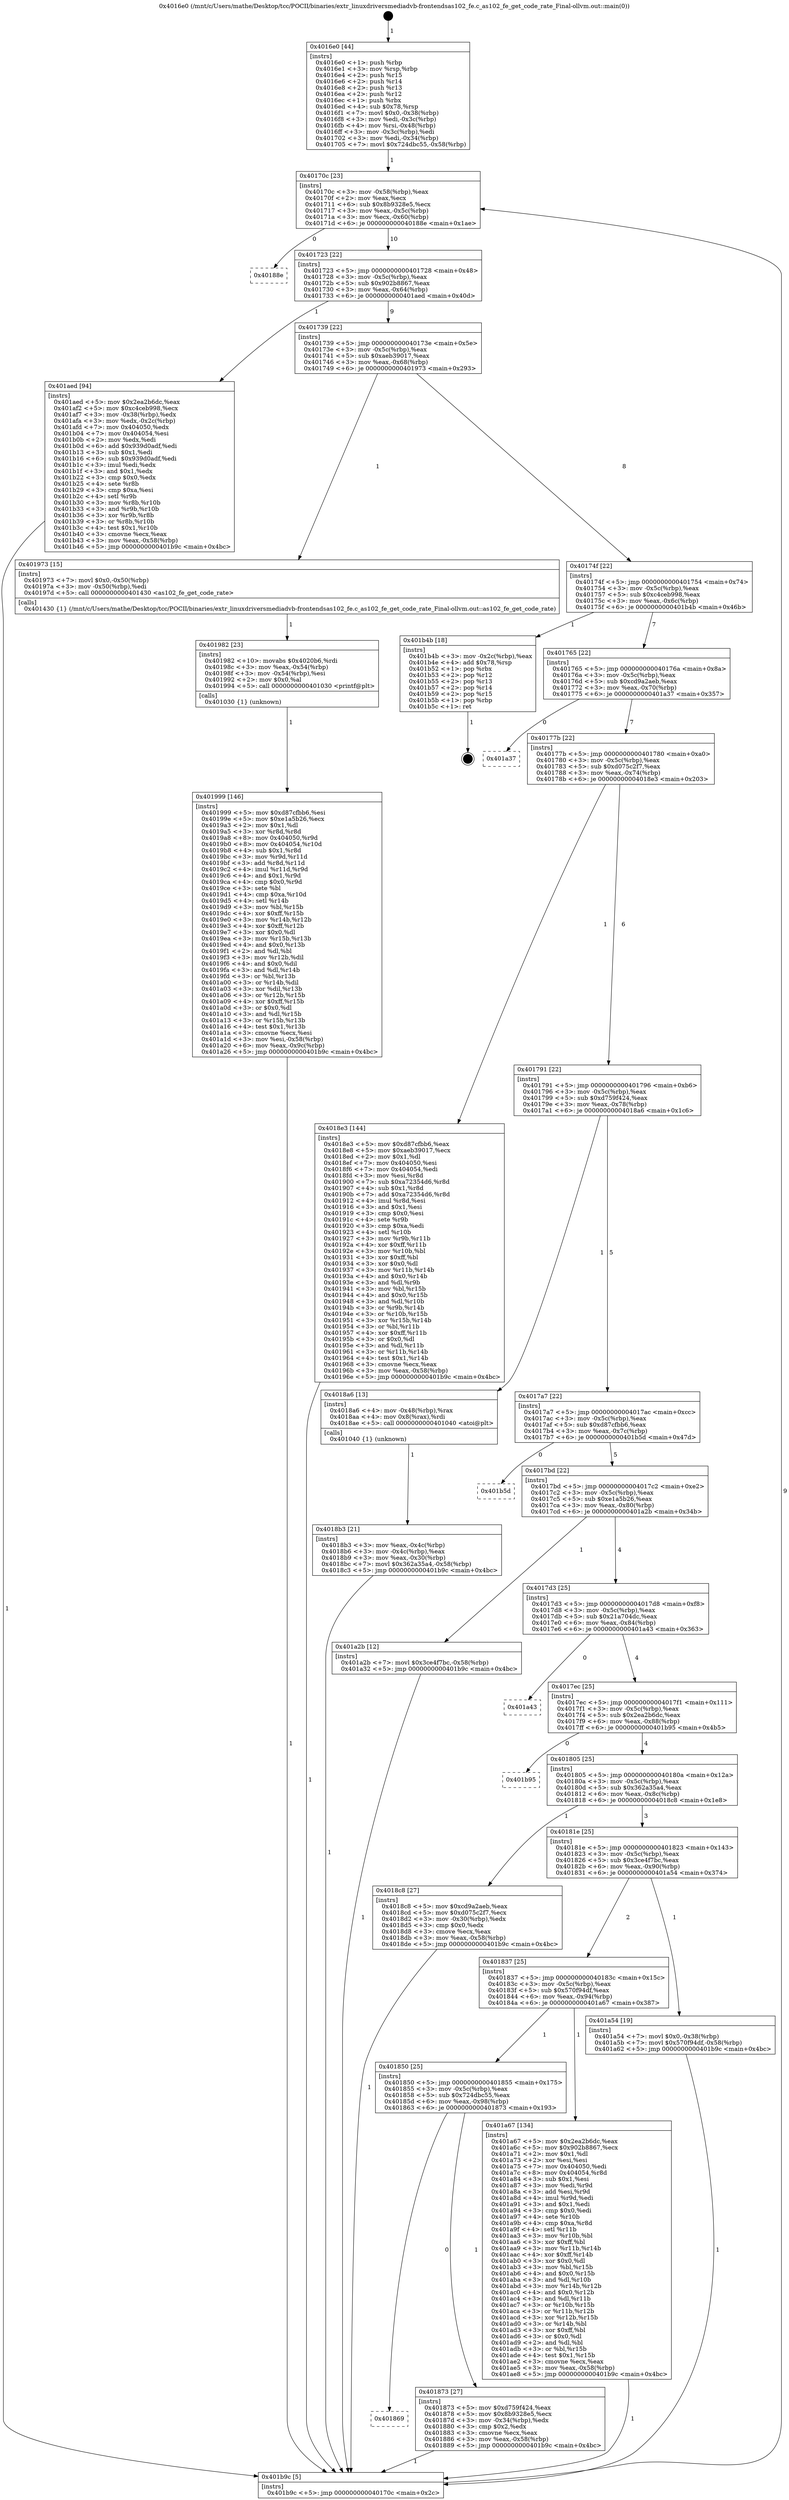 digraph "0x4016e0" {
  label = "0x4016e0 (/mnt/c/Users/mathe/Desktop/tcc/POCII/binaries/extr_linuxdriversmediadvb-frontendsas102_fe.c_as102_fe_get_code_rate_Final-ollvm.out::main(0))"
  labelloc = "t"
  node[shape=record]

  Entry [label="",width=0.3,height=0.3,shape=circle,fillcolor=black,style=filled]
  "0x40170c" [label="{
     0x40170c [23]\l
     | [instrs]\l
     &nbsp;&nbsp;0x40170c \<+3\>: mov -0x58(%rbp),%eax\l
     &nbsp;&nbsp;0x40170f \<+2\>: mov %eax,%ecx\l
     &nbsp;&nbsp;0x401711 \<+6\>: sub $0x8b9328e5,%ecx\l
     &nbsp;&nbsp;0x401717 \<+3\>: mov %eax,-0x5c(%rbp)\l
     &nbsp;&nbsp;0x40171a \<+3\>: mov %ecx,-0x60(%rbp)\l
     &nbsp;&nbsp;0x40171d \<+6\>: je 000000000040188e \<main+0x1ae\>\l
  }"]
  "0x40188e" [label="{
     0x40188e\l
  }", style=dashed]
  "0x401723" [label="{
     0x401723 [22]\l
     | [instrs]\l
     &nbsp;&nbsp;0x401723 \<+5\>: jmp 0000000000401728 \<main+0x48\>\l
     &nbsp;&nbsp;0x401728 \<+3\>: mov -0x5c(%rbp),%eax\l
     &nbsp;&nbsp;0x40172b \<+5\>: sub $0x902b8867,%eax\l
     &nbsp;&nbsp;0x401730 \<+3\>: mov %eax,-0x64(%rbp)\l
     &nbsp;&nbsp;0x401733 \<+6\>: je 0000000000401aed \<main+0x40d\>\l
  }"]
  Exit [label="",width=0.3,height=0.3,shape=circle,fillcolor=black,style=filled,peripheries=2]
  "0x401aed" [label="{
     0x401aed [94]\l
     | [instrs]\l
     &nbsp;&nbsp;0x401aed \<+5\>: mov $0x2ea2b6dc,%eax\l
     &nbsp;&nbsp;0x401af2 \<+5\>: mov $0xc4ceb998,%ecx\l
     &nbsp;&nbsp;0x401af7 \<+3\>: mov -0x38(%rbp),%edx\l
     &nbsp;&nbsp;0x401afa \<+3\>: mov %edx,-0x2c(%rbp)\l
     &nbsp;&nbsp;0x401afd \<+7\>: mov 0x404050,%edx\l
     &nbsp;&nbsp;0x401b04 \<+7\>: mov 0x404054,%esi\l
     &nbsp;&nbsp;0x401b0b \<+2\>: mov %edx,%edi\l
     &nbsp;&nbsp;0x401b0d \<+6\>: add $0x939d0adf,%edi\l
     &nbsp;&nbsp;0x401b13 \<+3\>: sub $0x1,%edi\l
     &nbsp;&nbsp;0x401b16 \<+6\>: sub $0x939d0adf,%edi\l
     &nbsp;&nbsp;0x401b1c \<+3\>: imul %edi,%edx\l
     &nbsp;&nbsp;0x401b1f \<+3\>: and $0x1,%edx\l
     &nbsp;&nbsp;0x401b22 \<+3\>: cmp $0x0,%edx\l
     &nbsp;&nbsp;0x401b25 \<+4\>: sete %r8b\l
     &nbsp;&nbsp;0x401b29 \<+3\>: cmp $0xa,%esi\l
     &nbsp;&nbsp;0x401b2c \<+4\>: setl %r9b\l
     &nbsp;&nbsp;0x401b30 \<+3\>: mov %r8b,%r10b\l
     &nbsp;&nbsp;0x401b33 \<+3\>: and %r9b,%r10b\l
     &nbsp;&nbsp;0x401b36 \<+3\>: xor %r9b,%r8b\l
     &nbsp;&nbsp;0x401b39 \<+3\>: or %r8b,%r10b\l
     &nbsp;&nbsp;0x401b3c \<+4\>: test $0x1,%r10b\l
     &nbsp;&nbsp;0x401b40 \<+3\>: cmovne %ecx,%eax\l
     &nbsp;&nbsp;0x401b43 \<+3\>: mov %eax,-0x58(%rbp)\l
     &nbsp;&nbsp;0x401b46 \<+5\>: jmp 0000000000401b9c \<main+0x4bc\>\l
  }"]
  "0x401739" [label="{
     0x401739 [22]\l
     | [instrs]\l
     &nbsp;&nbsp;0x401739 \<+5\>: jmp 000000000040173e \<main+0x5e\>\l
     &nbsp;&nbsp;0x40173e \<+3\>: mov -0x5c(%rbp),%eax\l
     &nbsp;&nbsp;0x401741 \<+5\>: sub $0xaeb39017,%eax\l
     &nbsp;&nbsp;0x401746 \<+3\>: mov %eax,-0x68(%rbp)\l
     &nbsp;&nbsp;0x401749 \<+6\>: je 0000000000401973 \<main+0x293\>\l
  }"]
  "0x401999" [label="{
     0x401999 [146]\l
     | [instrs]\l
     &nbsp;&nbsp;0x401999 \<+5\>: mov $0xd87cfbb6,%esi\l
     &nbsp;&nbsp;0x40199e \<+5\>: mov $0xe1a5b26,%ecx\l
     &nbsp;&nbsp;0x4019a3 \<+2\>: mov $0x1,%dl\l
     &nbsp;&nbsp;0x4019a5 \<+3\>: xor %r8d,%r8d\l
     &nbsp;&nbsp;0x4019a8 \<+8\>: mov 0x404050,%r9d\l
     &nbsp;&nbsp;0x4019b0 \<+8\>: mov 0x404054,%r10d\l
     &nbsp;&nbsp;0x4019b8 \<+4\>: sub $0x1,%r8d\l
     &nbsp;&nbsp;0x4019bc \<+3\>: mov %r9d,%r11d\l
     &nbsp;&nbsp;0x4019bf \<+3\>: add %r8d,%r11d\l
     &nbsp;&nbsp;0x4019c2 \<+4\>: imul %r11d,%r9d\l
     &nbsp;&nbsp;0x4019c6 \<+4\>: and $0x1,%r9d\l
     &nbsp;&nbsp;0x4019ca \<+4\>: cmp $0x0,%r9d\l
     &nbsp;&nbsp;0x4019ce \<+3\>: sete %bl\l
     &nbsp;&nbsp;0x4019d1 \<+4\>: cmp $0xa,%r10d\l
     &nbsp;&nbsp;0x4019d5 \<+4\>: setl %r14b\l
     &nbsp;&nbsp;0x4019d9 \<+3\>: mov %bl,%r15b\l
     &nbsp;&nbsp;0x4019dc \<+4\>: xor $0xff,%r15b\l
     &nbsp;&nbsp;0x4019e0 \<+3\>: mov %r14b,%r12b\l
     &nbsp;&nbsp;0x4019e3 \<+4\>: xor $0xff,%r12b\l
     &nbsp;&nbsp;0x4019e7 \<+3\>: xor $0x0,%dl\l
     &nbsp;&nbsp;0x4019ea \<+3\>: mov %r15b,%r13b\l
     &nbsp;&nbsp;0x4019ed \<+4\>: and $0x0,%r13b\l
     &nbsp;&nbsp;0x4019f1 \<+2\>: and %dl,%bl\l
     &nbsp;&nbsp;0x4019f3 \<+3\>: mov %r12b,%dil\l
     &nbsp;&nbsp;0x4019f6 \<+4\>: and $0x0,%dil\l
     &nbsp;&nbsp;0x4019fa \<+3\>: and %dl,%r14b\l
     &nbsp;&nbsp;0x4019fd \<+3\>: or %bl,%r13b\l
     &nbsp;&nbsp;0x401a00 \<+3\>: or %r14b,%dil\l
     &nbsp;&nbsp;0x401a03 \<+3\>: xor %dil,%r13b\l
     &nbsp;&nbsp;0x401a06 \<+3\>: or %r12b,%r15b\l
     &nbsp;&nbsp;0x401a09 \<+4\>: xor $0xff,%r15b\l
     &nbsp;&nbsp;0x401a0d \<+3\>: or $0x0,%dl\l
     &nbsp;&nbsp;0x401a10 \<+3\>: and %dl,%r15b\l
     &nbsp;&nbsp;0x401a13 \<+3\>: or %r15b,%r13b\l
     &nbsp;&nbsp;0x401a16 \<+4\>: test $0x1,%r13b\l
     &nbsp;&nbsp;0x401a1a \<+3\>: cmovne %ecx,%esi\l
     &nbsp;&nbsp;0x401a1d \<+3\>: mov %esi,-0x58(%rbp)\l
     &nbsp;&nbsp;0x401a20 \<+6\>: mov %eax,-0x9c(%rbp)\l
     &nbsp;&nbsp;0x401a26 \<+5\>: jmp 0000000000401b9c \<main+0x4bc\>\l
  }"]
  "0x401973" [label="{
     0x401973 [15]\l
     | [instrs]\l
     &nbsp;&nbsp;0x401973 \<+7\>: movl $0x0,-0x50(%rbp)\l
     &nbsp;&nbsp;0x40197a \<+3\>: mov -0x50(%rbp),%edi\l
     &nbsp;&nbsp;0x40197d \<+5\>: call 0000000000401430 \<as102_fe_get_code_rate\>\l
     | [calls]\l
     &nbsp;&nbsp;0x401430 \{1\} (/mnt/c/Users/mathe/Desktop/tcc/POCII/binaries/extr_linuxdriversmediadvb-frontendsas102_fe.c_as102_fe_get_code_rate_Final-ollvm.out::as102_fe_get_code_rate)\l
  }"]
  "0x40174f" [label="{
     0x40174f [22]\l
     | [instrs]\l
     &nbsp;&nbsp;0x40174f \<+5\>: jmp 0000000000401754 \<main+0x74\>\l
     &nbsp;&nbsp;0x401754 \<+3\>: mov -0x5c(%rbp),%eax\l
     &nbsp;&nbsp;0x401757 \<+5\>: sub $0xc4ceb998,%eax\l
     &nbsp;&nbsp;0x40175c \<+3\>: mov %eax,-0x6c(%rbp)\l
     &nbsp;&nbsp;0x40175f \<+6\>: je 0000000000401b4b \<main+0x46b\>\l
  }"]
  "0x401982" [label="{
     0x401982 [23]\l
     | [instrs]\l
     &nbsp;&nbsp;0x401982 \<+10\>: movabs $0x4020b6,%rdi\l
     &nbsp;&nbsp;0x40198c \<+3\>: mov %eax,-0x54(%rbp)\l
     &nbsp;&nbsp;0x40198f \<+3\>: mov -0x54(%rbp),%esi\l
     &nbsp;&nbsp;0x401992 \<+2\>: mov $0x0,%al\l
     &nbsp;&nbsp;0x401994 \<+5\>: call 0000000000401030 \<printf@plt\>\l
     | [calls]\l
     &nbsp;&nbsp;0x401030 \{1\} (unknown)\l
  }"]
  "0x401b4b" [label="{
     0x401b4b [18]\l
     | [instrs]\l
     &nbsp;&nbsp;0x401b4b \<+3\>: mov -0x2c(%rbp),%eax\l
     &nbsp;&nbsp;0x401b4e \<+4\>: add $0x78,%rsp\l
     &nbsp;&nbsp;0x401b52 \<+1\>: pop %rbx\l
     &nbsp;&nbsp;0x401b53 \<+2\>: pop %r12\l
     &nbsp;&nbsp;0x401b55 \<+2\>: pop %r13\l
     &nbsp;&nbsp;0x401b57 \<+2\>: pop %r14\l
     &nbsp;&nbsp;0x401b59 \<+2\>: pop %r15\l
     &nbsp;&nbsp;0x401b5b \<+1\>: pop %rbp\l
     &nbsp;&nbsp;0x401b5c \<+1\>: ret\l
  }"]
  "0x401765" [label="{
     0x401765 [22]\l
     | [instrs]\l
     &nbsp;&nbsp;0x401765 \<+5\>: jmp 000000000040176a \<main+0x8a\>\l
     &nbsp;&nbsp;0x40176a \<+3\>: mov -0x5c(%rbp),%eax\l
     &nbsp;&nbsp;0x40176d \<+5\>: sub $0xcd9a2aeb,%eax\l
     &nbsp;&nbsp;0x401772 \<+3\>: mov %eax,-0x70(%rbp)\l
     &nbsp;&nbsp;0x401775 \<+6\>: je 0000000000401a37 \<main+0x357\>\l
  }"]
  "0x4018b3" [label="{
     0x4018b3 [21]\l
     | [instrs]\l
     &nbsp;&nbsp;0x4018b3 \<+3\>: mov %eax,-0x4c(%rbp)\l
     &nbsp;&nbsp;0x4018b6 \<+3\>: mov -0x4c(%rbp),%eax\l
     &nbsp;&nbsp;0x4018b9 \<+3\>: mov %eax,-0x30(%rbp)\l
     &nbsp;&nbsp;0x4018bc \<+7\>: movl $0x362a35a4,-0x58(%rbp)\l
     &nbsp;&nbsp;0x4018c3 \<+5\>: jmp 0000000000401b9c \<main+0x4bc\>\l
  }"]
  "0x401a37" [label="{
     0x401a37\l
  }", style=dashed]
  "0x40177b" [label="{
     0x40177b [22]\l
     | [instrs]\l
     &nbsp;&nbsp;0x40177b \<+5\>: jmp 0000000000401780 \<main+0xa0\>\l
     &nbsp;&nbsp;0x401780 \<+3\>: mov -0x5c(%rbp),%eax\l
     &nbsp;&nbsp;0x401783 \<+5\>: sub $0xd075c2f7,%eax\l
     &nbsp;&nbsp;0x401788 \<+3\>: mov %eax,-0x74(%rbp)\l
     &nbsp;&nbsp;0x40178b \<+6\>: je 00000000004018e3 \<main+0x203\>\l
  }"]
  "0x4016e0" [label="{
     0x4016e0 [44]\l
     | [instrs]\l
     &nbsp;&nbsp;0x4016e0 \<+1\>: push %rbp\l
     &nbsp;&nbsp;0x4016e1 \<+3\>: mov %rsp,%rbp\l
     &nbsp;&nbsp;0x4016e4 \<+2\>: push %r15\l
     &nbsp;&nbsp;0x4016e6 \<+2\>: push %r14\l
     &nbsp;&nbsp;0x4016e8 \<+2\>: push %r13\l
     &nbsp;&nbsp;0x4016ea \<+2\>: push %r12\l
     &nbsp;&nbsp;0x4016ec \<+1\>: push %rbx\l
     &nbsp;&nbsp;0x4016ed \<+4\>: sub $0x78,%rsp\l
     &nbsp;&nbsp;0x4016f1 \<+7\>: movl $0x0,-0x38(%rbp)\l
     &nbsp;&nbsp;0x4016f8 \<+3\>: mov %edi,-0x3c(%rbp)\l
     &nbsp;&nbsp;0x4016fb \<+4\>: mov %rsi,-0x48(%rbp)\l
     &nbsp;&nbsp;0x4016ff \<+3\>: mov -0x3c(%rbp),%edi\l
     &nbsp;&nbsp;0x401702 \<+3\>: mov %edi,-0x34(%rbp)\l
     &nbsp;&nbsp;0x401705 \<+7\>: movl $0x724dbc55,-0x58(%rbp)\l
  }"]
  "0x4018e3" [label="{
     0x4018e3 [144]\l
     | [instrs]\l
     &nbsp;&nbsp;0x4018e3 \<+5\>: mov $0xd87cfbb6,%eax\l
     &nbsp;&nbsp;0x4018e8 \<+5\>: mov $0xaeb39017,%ecx\l
     &nbsp;&nbsp;0x4018ed \<+2\>: mov $0x1,%dl\l
     &nbsp;&nbsp;0x4018ef \<+7\>: mov 0x404050,%esi\l
     &nbsp;&nbsp;0x4018f6 \<+7\>: mov 0x404054,%edi\l
     &nbsp;&nbsp;0x4018fd \<+3\>: mov %esi,%r8d\l
     &nbsp;&nbsp;0x401900 \<+7\>: sub $0xa72354d6,%r8d\l
     &nbsp;&nbsp;0x401907 \<+4\>: sub $0x1,%r8d\l
     &nbsp;&nbsp;0x40190b \<+7\>: add $0xa72354d6,%r8d\l
     &nbsp;&nbsp;0x401912 \<+4\>: imul %r8d,%esi\l
     &nbsp;&nbsp;0x401916 \<+3\>: and $0x1,%esi\l
     &nbsp;&nbsp;0x401919 \<+3\>: cmp $0x0,%esi\l
     &nbsp;&nbsp;0x40191c \<+4\>: sete %r9b\l
     &nbsp;&nbsp;0x401920 \<+3\>: cmp $0xa,%edi\l
     &nbsp;&nbsp;0x401923 \<+4\>: setl %r10b\l
     &nbsp;&nbsp;0x401927 \<+3\>: mov %r9b,%r11b\l
     &nbsp;&nbsp;0x40192a \<+4\>: xor $0xff,%r11b\l
     &nbsp;&nbsp;0x40192e \<+3\>: mov %r10b,%bl\l
     &nbsp;&nbsp;0x401931 \<+3\>: xor $0xff,%bl\l
     &nbsp;&nbsp;0x401934 \<+3\>: xor $0x0,%dl\l
     &nbsp;&nbsp;0x401937 \<+3\>: mov %r11b,%r14b\l
     &nbsp;&nbsp;0x40193a \<+4\>: and $0x0,%r14b\l
     &nbsp;&nbsp;0x40193e \<+3\>: and %dl,%r9b\l
     &nbsp;&nbsp;0x401941 \<+3\>: mov %bl,%r15b\l
     &nbsp;&nbsp;0x401944 \<+4\>: and $0x0,%r15b\l
     &nbsp;&nbsp;0x401948 \<+3\>: and %dl,%r10b\l
     &nbsp;&nbsp;0x40194b \<+3\>: or %r9b,%r14b\l
     &nbsp;&nbsp;0x40194e \<+3\>: or %r10b,%r15b\l
     &nbsp;&nbsp;0x401951 \<+3\>: xor %r15b,%r14b\l
     &nbsp;&nbsp;0x401954 \<+3\>: or %bl,%r11b\l
     &nbsp;&nbsp;0x401957 \<+4\>: xor $0xff,%r11b\l
     &nbsp;&nbsp;0x40195b \<+3\>: or $0x0,%dl\l
     &nbsp;&nbsp;0x40195e \<+3\>: and %dl,%r11b\l
     &nbsp;&nbsp;0x401961 \<+3\>: or %r11b,%r14b\l
     &nbsp;&nbsp;0x401964 \<+4\>: test $0x1,%r14b\l
     &nbsp;&nbsp;0x401968 \<+3\>: cmovne %ecx,%eax\l
     &nbsp;&nbsp;0x40196b \<+3\>: mov %eax,-0x58(%rbp)\l
     &nbsp;&nbsp;0x40196e \<+5\>: jmp 0000000000401b9c \<main+0x4bc\>\l
  }"]
  "0x401791" [label="{
     0x401791 [22]\l
     | [instrs]\l
     &nbsp;&nbsp;0x401791 \<+5\>: jmp 0000000000401796 \<main+0xb6\>\l
     &nbsp;&nbsp;0x401796 \<+3\>: mov -0x5c(%rbp),%eax\l
     &nbsp;&nbsp;0x401799 \<+5\>: sub $0xd759f424,%eax\l
     &nbsp;&nbsp;0x40179e \<+3\>: mov %eax,-0x78(%rbp)\l
     &nbsp;&nbsp;0x4017a1 \<+6\>: je 00000000004018a6 \<main+0x1c6\>\l
  }"]
  "0x401b9c" [label="{
     0x401b9c [5]\l
     | [instrs]\l
     &nbsp;&nbsp;0x401b9c \<+5\>: jmp 000000000040170c \<main+0x2c\>\l
  }"]
  "0x4018a6" [label="{
     0x4018a6 [13]\l
     | [instrs]\l
     &nbsp;&nbsp;0x4018a6 \<+4\>: mov -0x48(%rbp),%rax\l
     &nbsp;&nbsp;0x4018aa \<+4\>: mov 0x8(%rax),%rdi\l
     &nbsp;&nbsp;0x4018ae \<+5\>: call 0000000000401040 \<atoi@plt\>\l
     | [calls]\l
     &nbsp;&nbsp;0x401040 \{1\} (unknown)\l
  }"]
  "0x4017a7" [label="{
     0x4017a7 [22]\l
     | [instrs]\l
     &nbsp;&nbsp;0x4017a7 \<+5\>: jmp 00000000004017ac \<main+0xcc\>\l
     &nbsp;&nbsp;0x4017ac \<+3\>: mov -0x5c(%rbp),%eax\l
     &nbsp;&nbsp;0x4017af \<+5\>: sub $0xd87cfbb6,%eax\l
     &nbsp;&nbsp;0x4017b4 \<+3\>: mov %eax,-0x7c(%rbp)\l
     &nbsp;&nbsp;0x4017b7 \<+6\>: je 0000000000401b5d \<main+0x47d\>\l
  }"]
  "0x401869" [label="{
     0x401869\l
  }", style=dashed]
  "0x401b5d" [label="{
     0x401b5d\l
  }", style=dashed]
  "0x4017bd" [label="{
     0x4017bd [22]\l
     | [instrs]\l
     &nbsp;&nbsp;0x4017bd \<+5\>: jmp 00000000004017c2 \<main+0xe2\>\l
     &nbsp;&nbsp;0x4017c2 \<+3\>: mov -0x5c(%rbp),%eax\l
     &nbsp;&nbsp;0x4017c5 \<+5\>: sub $0xe1a5b26,%eax\l
     &nbsp;&nbsp;0x4017ca \<+3\>: mov %eax,-0x80(%rbp)\l
     &nbsp;&nbsp;0x4017cd \<+6\>: je 0000000000401a2b \<main+0x34b\>\l
  }"]
  "0x401873" [label="{
     0x401873 [27]\l
     | [instrs]\l
     &nbsp;&nbsp;0x401873 \<+5\>: mov $0xd759f424,%eax\l
     &nbsp;&nbsp;0x401878 \<+5\>: mov $0x8b9328e5,%ecx\l
     &nbsp;&nbsp;0x40187d \<+3\>: mov -0x34(%rbp),%edx\l
     &nbsp;&nbsp;0x401880 \<+3\>: cmp $0x2,%edx\l
     &nbsp;&nbsp;0x401883 \<+3\>: cmovne %ecx,%eax\l
     &nbsp;&nbsp;0x401886 \<+3\>: mov %eax,-0x58(%rbp)\l
     &nbsp;&nbsp;0x401889 \<+5\>: jmp 0000000000401b9c \<main+0x4bc\>\l
  }"]
  "0x401a2b" [label="{
     0x401a2b [12]\l
     | [instrs]\l
     &nbsp;&nbsp;0x401a2b \<+7\>: movl $0x3ce4f7bc,-0x58(%rbp)\l
     &nbsp;&nbsp;0x401a32 \<+5\>: jmp 0000000000401b9c \<main+0x4bc\>\l
  }"]
  "0x4017d3" [label="{
     0x4017d3 [25]\l
     | [instrs]\l
     &nbsp;&nbsp;0x4017d3 \<+5\>: jmp 00000000004017d8 \<main+0xf8\>\l
     &nbsp;&nbsp;0x4017d8 \<+3\>: mov -0x5c(%rbp),%eax\l
     &nbsp;&nbsp;0x4017db \<+5\>: sub $0x21a704dc,%eax\l
     &nbsp;&nbsp;0x4017e0 \<+6\>: mov %eax,-0x84(%rbp)\l
     &nbsp;&nbsp;0x4017e6 \<+6\>: je 0000000000401a43 \<main+0x363\>\l
  }"]
  "0x401850" [label="{
     0x401850 [25]\l
     | [instrs]\l
     &nbsp;&nbsp;0x401850 \<+5\>: jmp 0000000000401855 \<main+0x175\>\l
     &nbsp;&nbsp;0x401855 \<+3\>: mov -0x5c(%rbp),%eax\l
     &nbsp;&nbsp;0x401858 \<+5\>: sub $0x724dbc55,%eax\l
     &nbsp;&nbsp;0x40185d \<+6\>: mov %eax,-0x98(%rbp)\l
     &nbsp;&nbsp;0x401863 \<+6\>: je 0000000000401873 \<main+0x193\>\l
  }"]
  "0x401a43" [label="{
     0x401a43\l
  }", style=dashed]
  "0x4017ec" [label="{
     0x4017ec [25]\l
     | [instrs]\l
     &nbsp;&nbsp;0x4017ec \<+5\>: jmp 00000000004017f1 \<main+0x111\>\l
     &nbsp;&nbsp;0x4017f1 \<+3\>: mov -0x5c(%rbp),%eax\l
     &nbsp;&nbsp;0x4017f4 \<+5\>: sub $0x2ea2b6dc,%eax\l
     &nbsp;&nbsp;0x4017f9 \<+6\>: mov %eax,-0x88(%rbp)\l
     &nbsp;&nbsp;0x4017ff \<+6\>: je 0000000000401b95 \<main+0x4b5\>\l
  }"]
  "0x401a67" [label="{
     0x401a67 [134]\l
     | [instrs]\l
     &nbsp;&nbsp;0x401a67 \<+5\>: mov $0x2ea2b6dc,%eax\l
     &nbsp;&nbsp;0x401a6c \<+5\>: mov $0x902b8867,%ecx\l
     &nbsp;&nbsp;0x401a71 \<+2\>: mov $0x1,%dl\l
     &nbsp;&nbsp;0x401a73 \<+2\>: xor %esi,%esi\l
     &nbsp;&nbsp;0x401a75 \<+7\>: mov 0x404050,%edi\l
     &nbsp;&nbsp;0x401a7c \<+8\>: mov 0x404054,%r8d\l
     &nbsp;&nbsp;0x401a84 \<+3\>: sub $0x1,%esi\l
     &nbsp;&nbsp;0x401a87 \<+3\>: mov %edi,%r9d\l
     &nbsp;&nbsp;0x401a8a \<+3\>: add %esi,%r9d\l
     &nbsp;&nbsp;0x401a8d \<+4\>: imul %r9d,%edi\l
     &nbsp;&nbsp;0x401a91 \<+3\>: and $0x1,%edi\l
     &nbsp;&nbsp;0x401a94 \<+3\>: cmp $0x0,%edi\l
     &nbsp;&nbsp;0x401a97 \<+4\>: sete %r10b\l
     &nbsp;&nbsp;0x401a9b \<+4\>: cmp $0xa,%r8d\l
     &nbsp;&nbsp;0x401a9f \<+4\>: setl %r11b\l
     &nbsp;&nbsp;0x401aa3 \<+3\>: mov %r10b,%bl\l
     &nbsp;&nbsp;0x401aa6 \<+3\>: xor $0xff,%bl\l
     &nbsp;&nbsp;0x401aa9 \<+3\>: mov %r11b,%r14b\l
     &nbsp;&nbsp;0x401aac \<+4\>: xor $0xff,%r14b\l
     &nbsp;&nbsp;0x401ab0 \<+3\>: xor $0x0,%dl\l
     &nbsp;&nbsp;0x401ab3 \<+3\>: mov %bl,%r15b\l
     &nbsp;&nbsp;0x401ab6 \<+4\>: and $0x0,%r15b\l
     &nbsp;&nbsp;0x401aba \<+3\>: and %dl,%r10b\l
     &nbsp;&nbsp;0x401abd \<+3\>: mov %r14b,%r12b\l
     &nbsp;&nbsp;0x401ac0 \<+4\>: and $0x0,%r12b\l
     &nbsp;&nbsp;0x401ac4 \<+3\>: and %dl,%r11b\l
     &nbsp;&nbsp;0x401ac7 \<+3\>: or %r10b,%r15b\l
     &nbsp;&nbsp;0x401aca \<+3\>: or %r11b,%r12b\l
     &nbsp;&nbsp;0x401acd \<+3\>: xor %r12b,%r15b\l
     &nbsp;&nbsp;0x401ad0 \<+3\>: or %r14b,%bl\l
     &nbsp;&nbsp;0x401ad3 \<+3\>: xor $0xff,%bl\l
     &nbsp;&nbsp;0x401ad6 \<+3\>: or $0x0,%dl\l
     &nbsp;&nbsp;0x401ad9 \<+2\>: and %dl,%bl\l
     &nbsp;&nbsp;0x401adb \<+3\>: or %bl,%r15b\l
     &nbsp;&nbsp;0x401ade \<+4\>: test $0x1,%r15b\l
     &nbsp;&nbsp;0x401ae2 \<+3\>: cmovne %ecx,%eax\l
     &nbsp;&nbsp;0x401ae5 \<+3\>: mov %eax,-0x58(%rbp)\l
     &nbsp;&nbsp;0x401ae8 \<+5\>: jmp 0000000000401b9c \<main+0x4bc\>\l
  }"]
  "0x401b95" [label="{
     0x401b95\l
  }", style=dashed]
  "0x401805" [label="{
     0x401805 [25]\l
     | [instrs]\l
     &nbsp;&nbsp;0x401805 \<+5\>: jmp 000000000040180a \<main+0x12a\>\l
     &nbsp;&nbsp;0x40180a \<+3\>: mov -0x5c(%rbp),%eax\l
     &nbsp;&nbsp;0x40180d \<+5\>: sub $0x362a35a4,%eax\l
     &nbsp;&nbsp;0x401812 \<+6\>: mov %eax,-0x8c(%rbp)\l
     &nbsp;&nbsp;0x401818 \<+6\>: je 00000000004018c8 \<main+0x1e8\>\l
  }"]
  "0x401837" [label="{
     0x401837 [25]\l
     | [instrs]\l
     &nbsp;&nbsp;0x401837 \<+5\>: jmp 000000000040183c \<main+0x15c\>\l
     &nbsp;&nbsp;0x40183c \<+3\>: mov -0x5c(%rbp),%eax\l
     &nbsp;&nbsp;0x40183f \<+5\>: sub $0x570f94df,%eax\l
     &nbsp;&nbsp;0x401844 \<+6\>: mov %eax,-0x94(%rbp)\l
     &nbsp;&nbsp;0x40184a \<+6\>: je 0000000000401a67 \<main+0x387\>\l
  }"]
  "0x4018c8" [label="{
     0x4018c8 [27]\l
     | [instrs]\l
     &nbsp;&nbsp;0x4018c8 \<+5\>: mov $0xcd9a2aeb,%eax\l
     &nbsp;&nbsp;0x4018cd \<+5\>: mov $0xd075c2f7,%ecx\l
     &nbsp;&nbsp;0x4018d2 \<+3\>: mov -0x30(%rbp),%edx\l
     &nbsp;&nbsp;0x4018d5 \<+3\>: cmp $0x0,%edx\l
     &nbsp;&nbsp;0x4018d8 \<+3\>: cmove %ecx,%eax\l
     &nbsp;&nbsp;0x4018db \<+3\>: mov %eax,-0x58(%rbp)\l
     &nbsp;&nbsp;0x4018de \<+5\>: jmp 0000000000401b9c \<main+0x4bc\>\l
  }"]
  "0x40181e" [label="{
     0x40181e [25]\l
     | [instrs]\l
     &nbsp;&nbsp;0x40181e \<+5\>: jmp 0000000000401823 \<main+0x143\>\l
     &nbsp;&nbsp;0x401823 \<+3\>: mov -0x5c(%rbp),%eax\l
     &nbsp;&nbsp;0x401826 \<+5\>: sub $0x3ce4f7bc,%eax\l
     &nbsp;&nbsp;0x40182b \<+6\>: mov %eax,-0x90(%rbp)\l
     &nbsp;&nbsp;0x401831 \<+6\>: je 0000000000401a54 \<main+0x374\>\l
  }"]
  "0x401a54" [label="{
     0x401a54 [19]\l
     | [instrs]\l
     &nbsp;&nbsp;0x401a54 \<+7\>: movl $0x0,-0x38(%rbp)\l
     &nbsp;&nbsp;0x401a5b \<+7\>: movl $0x570f94df,-0x58(%rbp)\l
     &nbsp;&nbsp;0x401a62 \<+5\>: jmp 0000000000401b9c \<main+0x4bc\>\l
  }"]
  Entry -> "0x4016e0" [label=" 1"]
  "0x40170c" -> "0x40188e" [label=" 0"]
  "0x40170c" -> "0x401723" [label=" 10"]
  "0x401b4b" -> Exit [label=" 1"]
  "0x401723" -> "0x401aed" [label=" 1"]
  "0x401723" -> "0x401739" [label=" 9"]
  "0x401aed" -> "0x401b9c" [label=" 1"]
  "0x401739" -> "0x401973" [label=" 1"]
  "0x401739" -> "0x40174f" [label=" 8"]
  "0x401a67" -> "0x401b9c" [label=" 1"]
  "0x40174f" -> "0x401b4b" [label=" 1"]
  "0x40174f" -> "0x401765" [label=" 7"]
  "0x401a54" -> "0x401b9c" [label=" 1"]
  "0x401765" -> "0x401a37" [label=" 0"]
  "0x401765" -> "0x40177b" [label=" 7"]
  "0x401a2b" -> "0x401b9c" [label=" 1"]
  "0x40177b" -> "0x4018e3" [label=" 1"]
  "0x40177b" -> "0x401791" [label=" 6"]
  "0x401999" -> "0x401b9c" [label=" 1"]
  "0x401791" -> "0x4018a6" [label=" 1"]
  "0x401791" -> "0x4017a7" [label=" 5"]
  "0x401982" -> "0x401999" [label=" 1"]
  "0x4017a7" -> "0x401b5d" [label=" 0"]
  "0x4017a7" -> "0x4017bd" [label=" 5"]
  "0x401973" -> "0x401982" [label=" 1"]
  "0x4017bd" -> "0x401a2b" [label=" 1"]
  "0x4017bd" -> "0x4017d3" [label=" 4"]
  "0x4018e3" -> "0x401b9c" [label=" 1"]
  "0x4017d3" -> "0x401a43" [label=" 0"]
  "0x4017d3" -> "0x4017ec" [label=" 4"]
  "0x4018b3" -> "0x401b9c" [label=" 1"]
  "0x4017ec" -> "0x401b95" [label=" 0"]
  "0x4017ec" -> "0x401805" [label=" 4"]
  "0x4018a6" -> "0x4018b3" [label=" 1"]
  "0x401805" -> "0x4018c8" [label=" 1"]
  "0x401805" -> "0x40181e" [label=" 3"]
  "0x4016e0" -> "0x40170c" [label=" 1"]
  "0x40181e" -> "0x401a54" [label=" 1"]
  "0x40181e" -> "0x401837" [label=" 2"]
  "0x401b9c" -> "0x40170c" [label=" 9"]
  "0x401837" -> "0x401a67" [label=" 1"]
  "0x401837" -> "0x401850" [label=" 1"]
  "0x4018c8" -> "0x401b9c" [label=" 1"]
  "0x401850" -> "0x401873" [label=" 1"]
  "0x401850" -> "0x401869" [label=" 0"]
  "0x401873" -> "0x401b9c" [label=" 1"]
}
